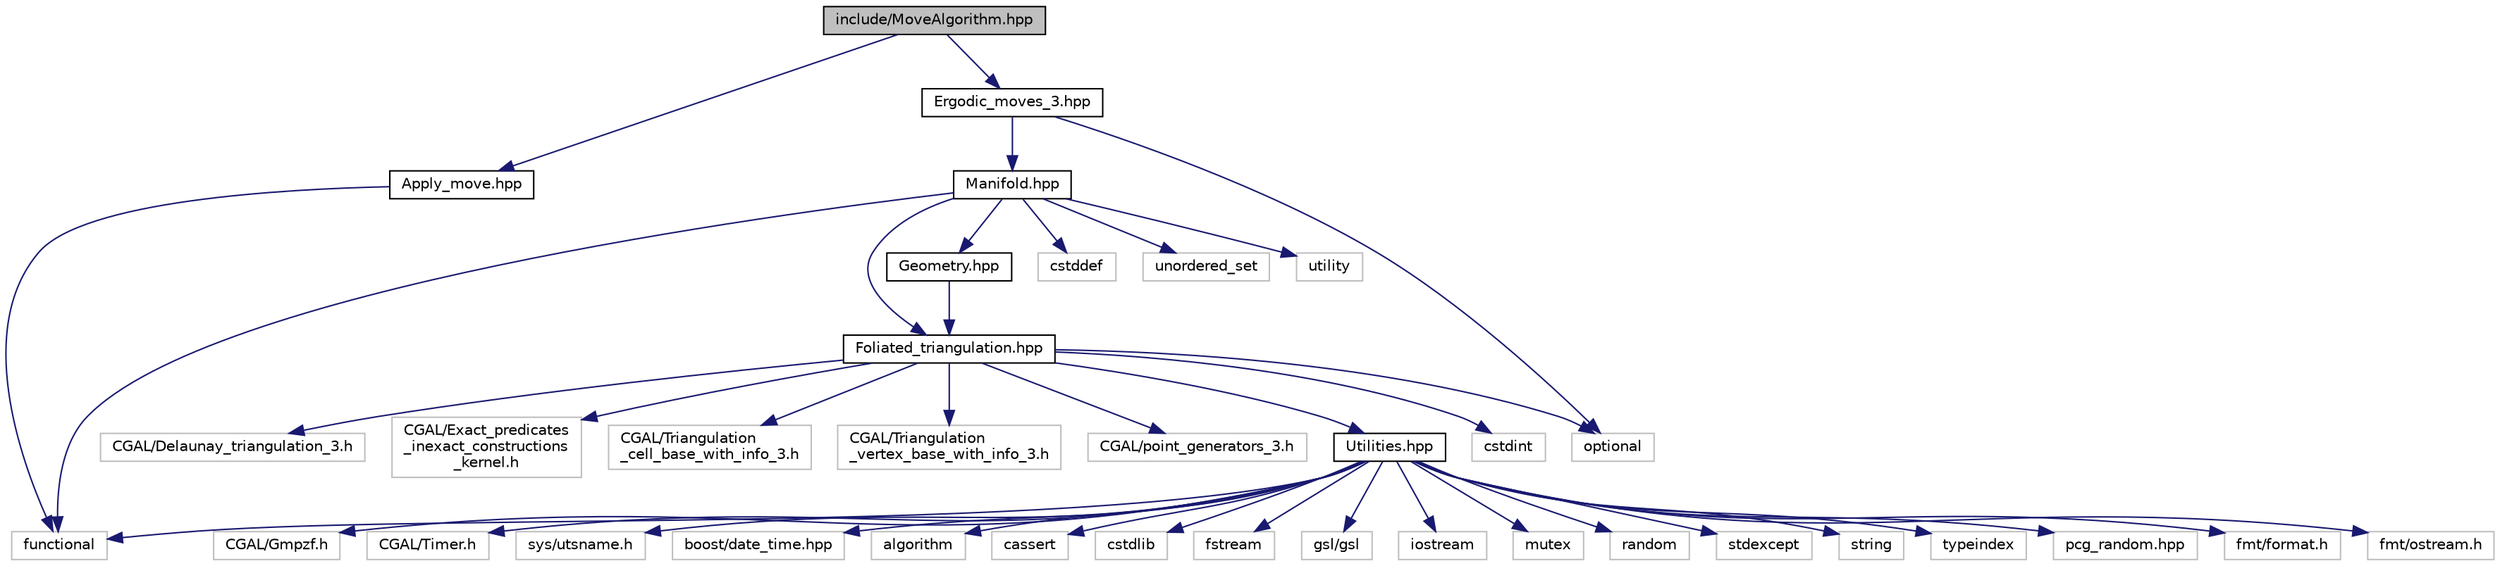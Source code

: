 digraph "include/MoveAlgorithm.hpp"
{
 // LATEX_PDF_SIZE
  edge [fontname="Helvetica",fontsize="10",labelfontname="Helvetica",labelfontsize="10"];
  node [fontname="Helvetica",fontsize="10",shape=record];
  Node1 [label="include/MoveAlgorithm.hpp",height=0.2,width=0.4,color="black", fillcolor="grey75", style="filled", fontcolor="black",tooltip="Base class for move algorithms on Delaunay Triangulations."];
  Node1 -> Node2 [color="midnightblue",fontsize="10",style="solid",fontname="Helvetica"];
  Node2 [label="Apply_move.hpp",height=0.2,width=0.4,color="black", fillcolor="white", style="filled",URL="$_apply__move_8hpp.html",tooltip="Apply Pachner moves to foliated Delaunay triangulations."];
  Node2 -> Node3 [color="midnightblue",fontsize="10",style="solid",fontname="Helvetica"];
  Node3 [label="functional",height=0.2,width=0.4,color="grey75", fillcolor="white", style="filled",tooltip=" "];
  Node1 -> Node4 [color="midnightblue",fontsize="10",style="solid",fontname="Helvetica"];
  Node4 [label="Ergodic_moves_3.hpp",height=0.2,width=0.4,color="black", fillcolor="white", style="filled",URL="$_ergodic__moves__3_8hpp.html",tooltip="Pachner moves on 2+1 dimensional foliated Delaunay triangulations."];
  Node4 -> Node5 [color="midnightblue",fontsize="10",style="solid",fontname="Helvetica"];
  Node5 [label="Manifold.hpp",height=0.2,width=0.4,color="black", fillcolor="white", style="filled",URL="$_manifold_8hpp.html",tooltip="Data structures for manifolds."];
  Node5 -> Node6 [color="midnightblue",fontsize="10",style="solid",fontname="Helvetica"];
  Node6 [label="Foliated_triangulation.hpp",height=0.2,width=0.4,color="black", fillcolor="white", style="filled",URL="$_foliated__triangulation_8hpp.html",tooltip="Create foliated spherical triangulations."];
  Node6 -> Node7 [color="midnightblue",fontsize="10",style="solid",fontname="Helvetica"];
  Node7 [label="CGAL/Delaunay_triangulation_3.h",height=0.2,width=0.4,color="grey75", fillcolor="white", style="filled",tooltip=" "];
  Node6 -> Node8 [color="midnightblue",fontsize="10",style="solid",fontname="Helvetica"];
  Node8 [label="CGAL/Exact_predicates\l_inexact_constructions\l_kernel.h",height=0.2,width=0.4,color="grey75", fillcolor="white", style="filled",tooltip=" "];
  Node6 -> Node9 [color="midnightblue",fontsize="10",style="solid",fontname="Helvetica"];
  Node9 [label="CGAL/Triangulation\l_cell_base_with_info_3.h",height=0.2,width=0.4,color="grey75", fillcolor="white", style="filled",tooltip=" "];
  Node6 -> Node10 [color="midnightblue",fontsize="10",style="solid",fontname="Helvetica"];
  Node10 [label="CGAL/Triangulation\l_vertex_base_with_info_3.h",height=0.2,width=0.4,color="grey75", fillcolor="white", style="filled",tooltip=" "];
  Node6 -> Node11 [color="midnightblue",fontsize="10",style="solid",fontname="Helvetica"];
  Node11 [label="CGAL/point_generators_3.h",height=0.2,width=0.4,color="grey75", fillcolor="white", style="filled",tooltip=" "];
  Node6 -> Node12 [color="midnightblue",fontsize="10",style="solid",fontname="Helvetica"];
  Node12 [label="Utilities.hpp",height=0.2,width=0.4,color="black", fillcolor="white", style="filled",URL="$_utilities_8hpp.html",tooltip="Utility functions."];
  Node12 -> Node13 [color="midnightblue",fontsize="10",style="solid",fontname="Helvetica"];
  Node13 [label="CGAL/Gmpzf.h",height=0.2,width=0.4,color="grey75", fillcolor="white", style="filled",tooltip=" "];
  Node12 -> Node14 [color="midnightblue",fontsize="10",style="solid",fontname="Helvetica"];
  Node14 [label="CGAL/Timer.h",height=0.2,width=0.4,color="grey75", fillcolor="white", style="filled",tooltip=" "];
  Node12 -> Node15 [color="midnightblue",fontsize="10",style="solid",fontname="Helvetica"];
  Node15 [label="sys/utsname.h",height=0.2,width=0.4,color="grey75", fillcolor="white", style="filled",tooltip=" "];
  Node12 -> Node16 [color="midnightblue",fontsize="10",style="solid",fontname="Helvetica"];
  Node16 [label="boost/date_time.hpp",height=0.2,width=0.4,color="grey75", fillcolor="white", style="filled",tooltip=" "];
  Node12 -> Node17 [color="midnightblue",fontsize="10",style="solid",fontname="Helvetica"];
  Node17 [label="algorithm",height=0.2,width=0.4,color="grey75", fillcolor="white", style="filled",tooltip=" "];
  Node12 -> Node18 [color="midnightblue",fontsize="10",style="solid",fontname="Helvetica"];
  Node18 [label="cassert",height=0.2,width=0.4,color="grey75", fillcolor="white", style="filled",tooltip=" "];
  Node12 -> Node19 [color="midnightblue",fontsize="10",style="solid",fontname="Helvetica"];
  Node19 [label="cstdlib",height=0.2,width=0.4,color="grey75", fillcolor="white", style="filled",tooltip=" "];
  Node12 -> Node20 [color="midnightblue",fontsize="10",style="solid",fontname="Helvetica"];
  Node20 [label="fstream",height=0.2,width=0.4,color="grey75", fillcolor="white", style="filled",tooltip=" "];
  Node12 -> Node3 [color="midnightblue",fontsize="10",style="solid",fontname="Helvetica"];
  Node12 -> Node21 [color="midnightblue",fontsize="10",style="solid",fontname="Helvetica"];
  Node21 [label="gsl/gsl",height=0.2,width=0.4,color="grey75", fillcolor="white", style="filled",tooltip=" "];
  Node12 -> Node22 [color="midnightblue",fontsize="10",style="solid",fontname="Helvetica"];
  Node22 [label="iostream",height=0.2,width=0.4,color="grey75", fillcolor="white", style="filled",tooltip=" "];
  Node12 -> Node23 [color="midnightblue",fontsize="10",style="solid",fontname="Helvetica"];
  Node23 [label="mutex",height=0.2,width=0.4,color="grey75", fillcolor="white", style="filled",tooltip=" "];
  Node12 -> Node24 [color="midnightblue",fontsize="10",style="solid",fontname="Helvetica"];
  Node24 [label="random",height=0.2,width=0.4,color="grey75", fillcolor="white", style="filled",tooltip=" "];
  Node12 -> Node25 [color="midnightblue",fontsize="10",style="solid",fontname="Helvetica"];
  Node25 [label="stdexcept",height=0.2,width=0.4,color="grey75", fillcolor="white", style="filled",tooltip=" "];
  Node12 -> Node26 [color="midnightblue",fontsize="10",style="solid",fontname="Helvetica"];
  Node26 [label="string",height=0.2,width=0.4,color="grey75", fillcolor="white", style="filled",tooltip=" "];
  Node12 -> Node27 [color="midnightblue",fontsize="10",style="solid",fontname="Helvetica"];
  Node27 [label="typeindex",height=0.2,width=0.4,color="grey75", fillcolor="white", style="filled",tooltip=" "];
  Node12 -> Node28 [color="midnightblue",fontsize="10",style="solid",fontname="Helvetica"];
  Node28 [label="pcg_random.hpp",height=0.2,width=0.4,color="grey75", fillcolor="white", style="filled",tooltip=" "];
  Node12 -> Node29 [color="midnightblue",fontsize="10",style="solid",fontname="Helvetica"];
  Node29 [label="fmt/format.h",height=0.2,width=0.4,color="grey75", fillcolor="white", style="filled",tooltip=" "];
  Node12 -> Node30 [color="midnightblue",fontsize="10",style="solid",fontname="Helvetica"];
  Node30 [label="fmt/ostream.h",height=0.2,width=0.4,color="grey75", fillcolor="white", style="filled",tooltip=" "];
  Node6 -> Node31 [color="midnightblue",fontsize="10",style="solid",fontname="Helvetica"];
  Node31 [label="cstdint",height=0.2,width=0.4,color="grey75", fillcolor="white", style="filled",tooltip=" "];
  Node6 -> Node32 [color="midnightblue",fontsize="10",style="solid",fontname="Helvetica"];
  Node32 [label="optional",height=0.2,width=0.4,color="grey75", fillcolor="white", style="filled",tooltip=" "];
  Node5 -> Node33 [color="midnightblue",fontsize="10",style="solid",fontname="Helvetica"];
  Node33 [label="Geometry.hpp",height=0.2,width=0.4,color="black", fillcolor="white", style="filled",URL="$_geometry_8hpp.html",tooltip="Data structures for geometry."];
  Node33 -> Node6 [color="midnightblue",fontsize="10",style="solid",fontname="Helvetica"];
  Node5 -> Node34 [color="midnightblue",fontsize="10",style="solid",fontname="Helvetica"];
  Node34 [label="cstddef",height=0.2,width=0.4,color="grey75", fillcolor="white", style="filled",tooltip=" "];
  Node5 -> Node3 [color="midnightblue",fontsize="10",style="solid",fontname="Helvetica"];
  Node5 -> Node35 [color="midnightblue",fontsize="10",style="solid",fontname="Helvetica"];
  Node35 [label="unordered_set",height=0.2,width=0.4,color="grey75", fillcolor="white", style="filled",tooltip=" "];
  Node5 -> Node36 [color="midnightblue",fontsize="10",style="solid",fontname="Helvetica"];
  Node36 [label="utility",height=0.2,width=0.4,color="grey75", fillcolor="white", style="filled",tooltip=" "];
  Node4 -> Node32 [color="midnightblue",fontsize="10",style="solid",fontname="Helvetica"];
}
